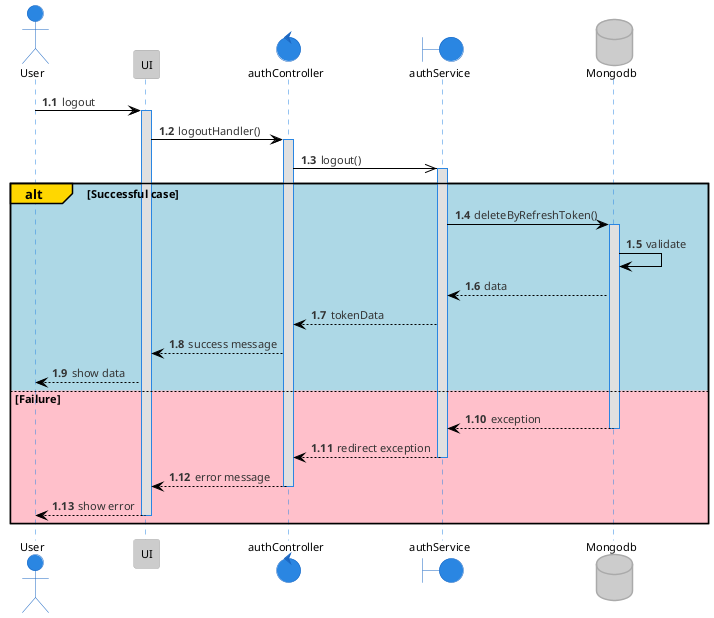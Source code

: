 @startuml logoutSequence
!theme reddress-lightblue

autonumber 1.1
actor User
participant UI
control  authController
boundary authService
database Mongodb

User -> UI: logout
activate UI
UI -> authController: logoutHandler()
activate authController

authController ->> authService: logout()
activate authService
alt#Gold #LightBlue Successful case
    authService -> Mongodb: deleteByRefreshToken()
    activate Mongodb
    Mongodb -> Mongodb: validate
    Mongodb --> authService: data
    authService --> authController: tokenData
    authController --> UI: success message
    UI --> User: show data
else #Pink Failure
    Mongodb --> authService: exception
    deactivate Mongodb
    authService --> authController: redirect exception
    deactivate authService
    authController --> UI: error message
    deactivate authController
    UI --> User: show error
    deactivate UI
deactivate UI
end

@enduml